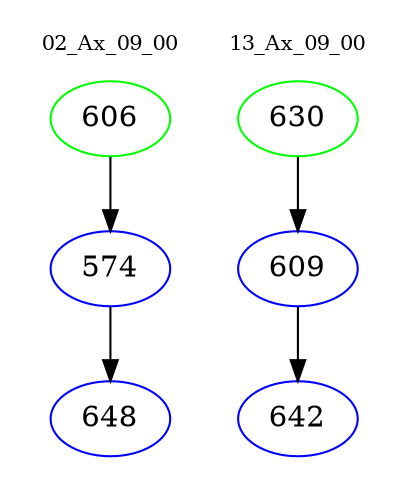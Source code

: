 digraph{
subgraph cluster_0 {
color = white
label = "02_Ax_09_00";
fontsize=10;
T0_606 [label="606", color="green"]
T0_606 -> T0_574 [color="black"]
T0_574 [label="574", color="blue"]
T0_574 -> T0_648 [color="black"]
T0_648 [label="648", color="blue"]
}
subgraph cluster_1 {
color = white
label = "13_Ax_09_00";
fontsize=10;
T1_630 [label="630", color="green"]
T1_630 -> T1_609 [color="black"]
T1_609 [label="609", color="blue"]
T1_609 -> T1_642 [color="black"]
T1_642 [label="642", color="blue"]
}
}
